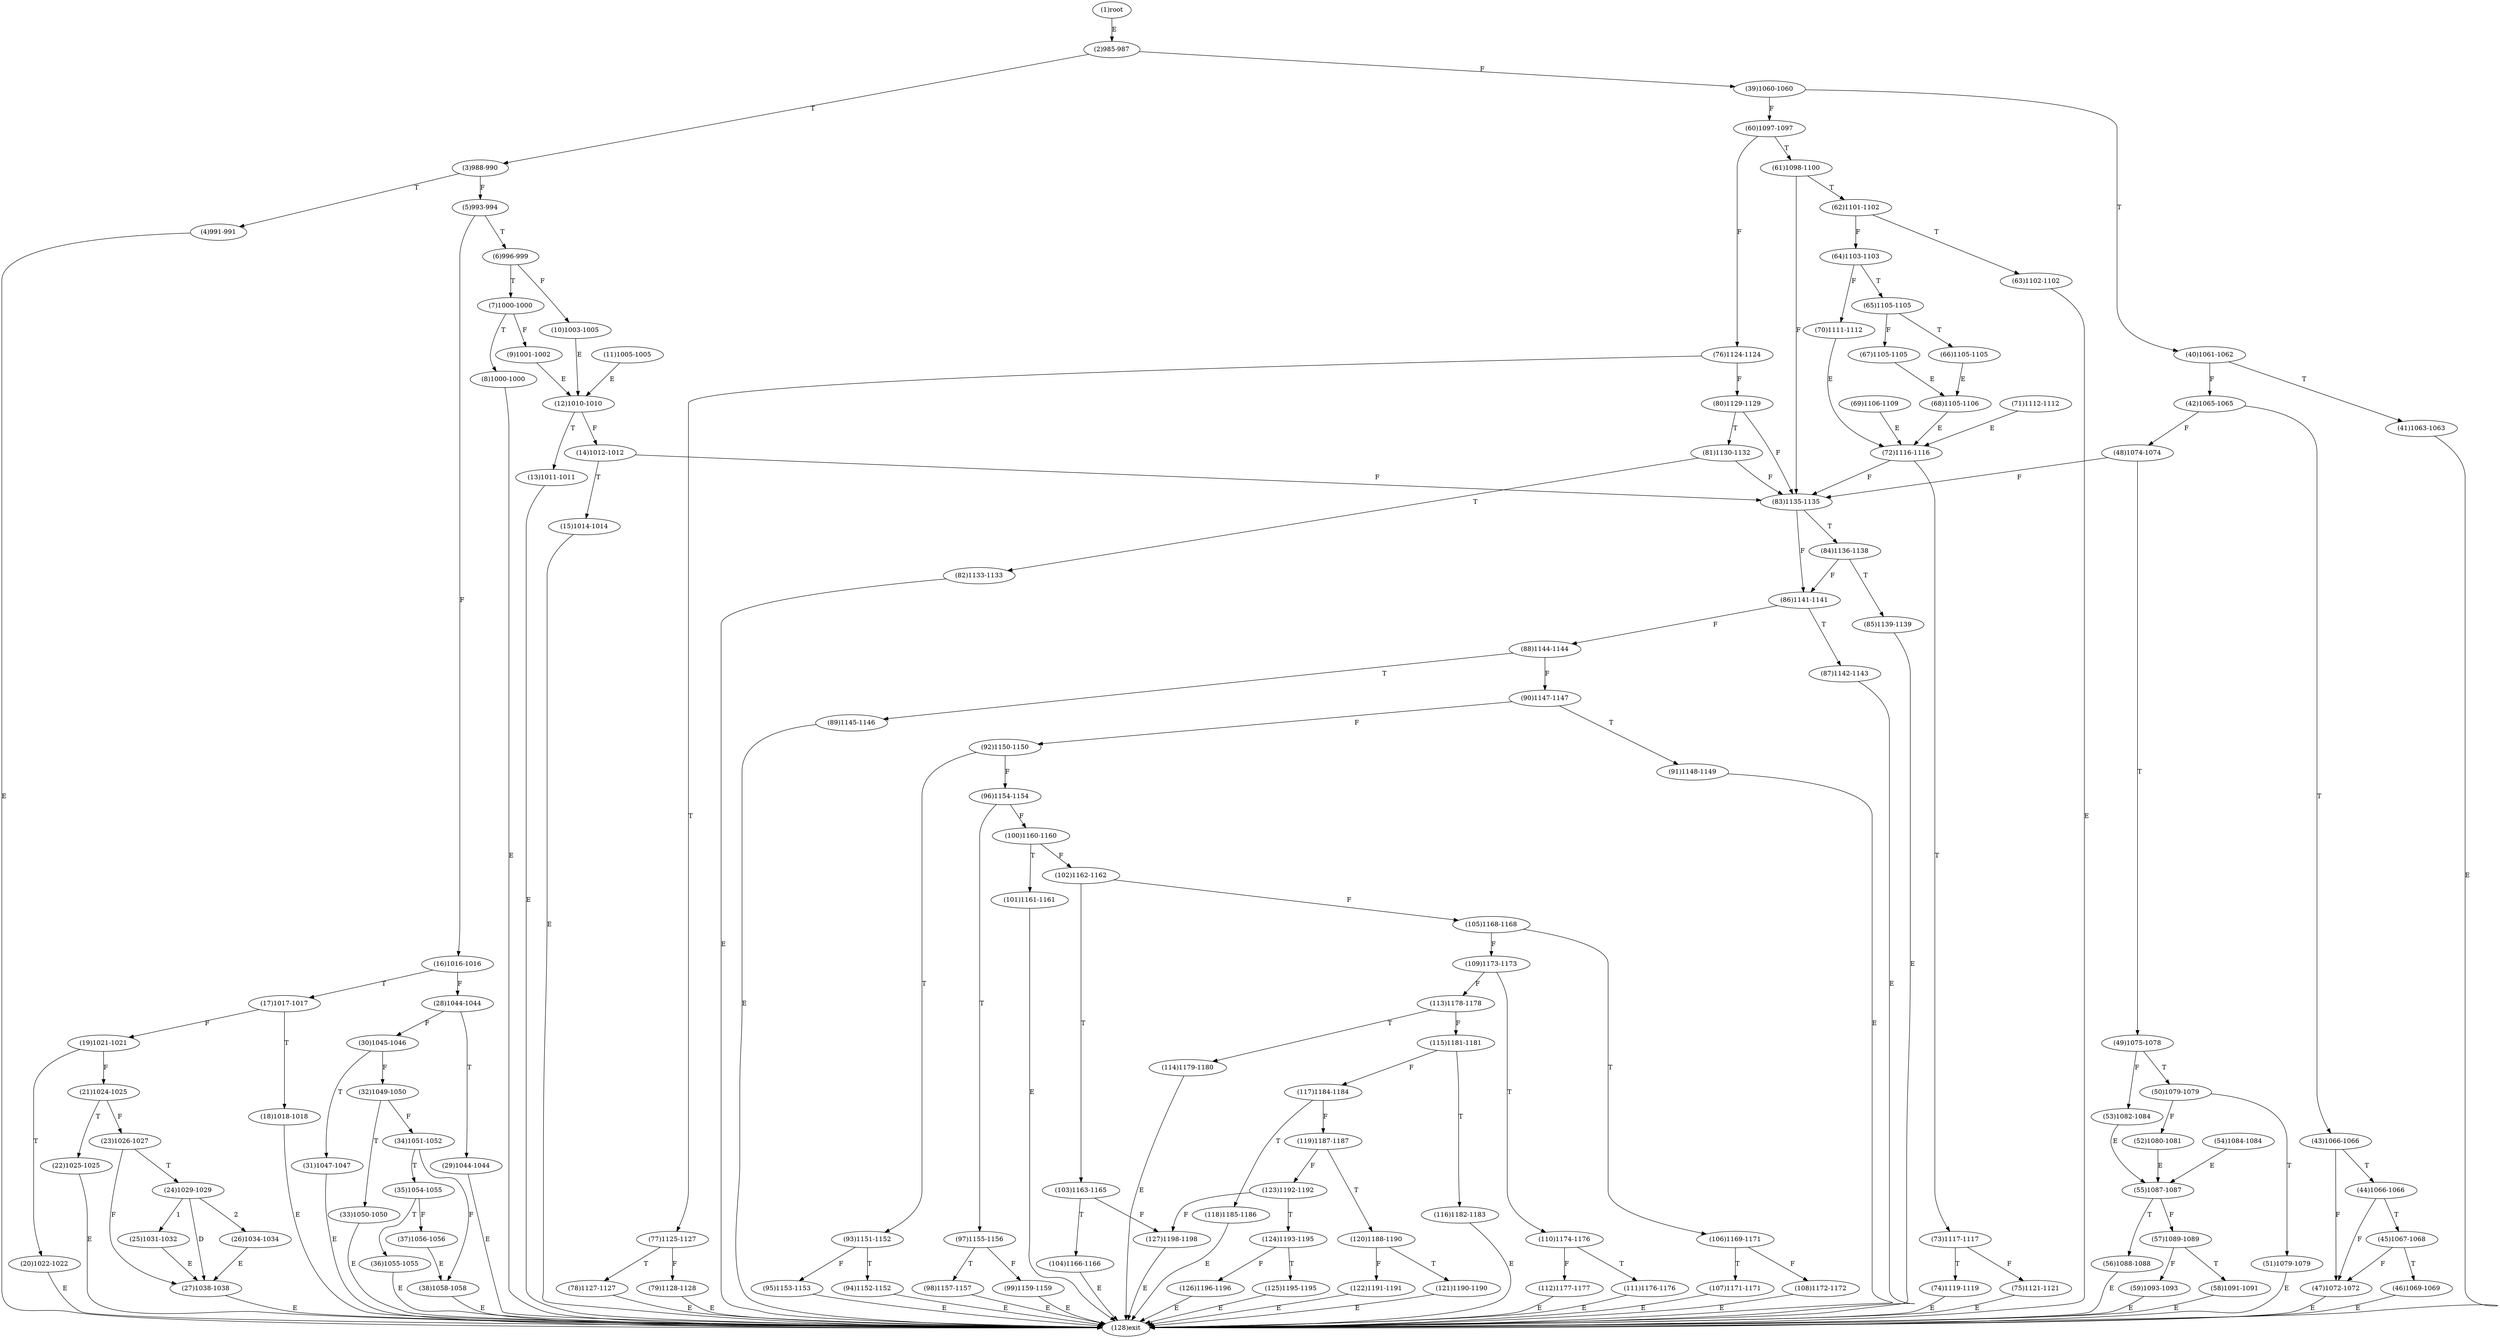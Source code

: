 digraph "" { 
1[ label="(1)root"];
2[ label="(2)985-987"];
3[ label="(3)988-990"];
4[ label="(4)991-991"];
5[ label="(5)993-994"];
6[ label="(6)996-999"];
7[ label="(7)1000-1000"];
8[ label="(8)1000-1000"];
9[ label="(9)1001-1002"];
10[ label="(10)1003-1005"];
11[ label="(11)1005-1005"];
12[ label="(12)1010-1010"];
13[ label="(13)1011-1011"];
14[ label="(14)1012-1012"];
15[ label="(15)1014-1014"];
17[ label="(17)1017-1017"];
16[ label="(16)1016-1016"];
19[ label="(19)1021-1021"];
18[ label="(18)1018-1018"];
21[ label="(21)1024-1025"];
20[ label="(20)1022-1022"];
23[ label="(23)1026-1027"];
22[ label="(22)1025-1025"];
25[ label="(25)1031-1032"];
24[ label="(24)1029-1029"];
27[ label="(27)1038-1038"];
26[ label="(26)1034-1034"];
29[ label="(29)1044-1044"];
28[ label="(28)1044-1044"];
31[ label="(31)1047-1047"];
30[ label="(30)1045-1046"];
34[ label="(34)1051-1052"];
35[ label="(35)1054-1055"];
32[ label="(32)1049-1050"];
33[ label="(33)1050-1050"];
38[ label="(38)1058-1058"];
39[ label="(39)1060-1060"];
36[ label="(36)1055-1055"];
37[ label="(37)1056-1056"];
42[ label="(42)1065-1065"];
43[ label="(43)1066-1066"];
40[ label="(40)1061-1062"];
41[ label="(41)1063-1063"];
46[ label="(46)1069-1069"];
47[ label="(47)1072-1072"];
44[ label="(44)1066-1066"];
45[ label="(45)1067-1068"];
51[ label="(51)1079-1079"];
50[ label="(50)1079-1079"];
49[ label="(49)1075-1078"];
48[ label="(48)1074-1074"];
55[ label="(55)1087-1087"];
54[ label="(54)1084-1084"];
53[ label="(53)1082-1084"];
52[ label="(52)1080-1081"];
59[ label="(59)1093-1093"];
58[ label="(58)1091-1091"];
57[ label="(57)1089-1089"];
56[ label="(56)1088-1088"];
63[ label="(63)1102-1102"];
62[ label="(62)1101-1102"];
61[ label="(61)1098-1100"];
60[ label="(60)1097-1097"];
68[ label="(68)1105-1106"];
69[ label="(69)1106-1109"];
70[ label="(70)1111-1112"];
71[ label="(71)1112-1112"];
64[ label="(64)1103-1103"];
65[ label="(65)1105-1105"];
66[ label="(66)1105-1105"];
67[ label="(67)1105-1105"];
76[ label="(76)1124-1124"];
77[ label="(77)1125-1127"];
78[ label="(78)1127-1127"];
79[ label="(79)1128-1128"];
72[ label="(72)1116-1116"];
73[ label="(73)1117-1117"];
74[ label="(74)1119-1119"];
75[ label="(75)1121-1121"];
85[ label="(85)1139-1139"];
84[ label="(84)1136-1138"];
87[ label="(87)1142-1143"];
86[ label="(86)1141-1141"];
81[ label="(81)1130-1132"];
80[ label="(80)1129-1129"];
83[ label="(83)1135-1135"];
82[ label="(82)1133-1133"];
93[ label="(93)1151-1152"];
92[ label="(92)1150-1150"];
95[ label="(95)1153-1153"];
94[ label="(94)1152-1152"];
89[ label="(89)1145-1146"];
88[ label="(88)1144-1144"];
91[ label="(91)1148-1149"];
90[ label="(90)1147-1147"];
102[ label="(102)1162-1162"];
103[ label="(103)1163-1165"];
100[ label="(100)1160-1160"];
101[ label="(101)1161-1161"];
98[ label="(98)1157-1157"];
99[ label="(99)1159-1159"];
96[ label="(96)1154-1154"];
97[ label="(97)1155-1156"];
110[ label="(110)1174-1176"];
111[ label="(111)1176-1176"];
108[ label="(108)1172-1172"];
109[ label="(109)1173-1173"];
106[ label="(106)1169-1171"];
107[ label="(107)1171-1171"];
104[ label="(104)1166-1166"];
105[ label="(105)1168-1168"];
119[ label="(119)1187-1187"];
118[ label="(118)1185-1186"];
117[ label="(117)1184-1184"];
116[ label="(116)1182-1183"];
115[ label="(115)1181-1181"];
114[ label="(114)1179-1180"];
113[ label="(113)1178-1178"];
112[ label="(112)1177-1177"];
127[ label="(127)1198-1198"];
126[ label="(126)1196-1196"];
125[ label="(125)1195-1195"];
124[ label="(124)1193-1195"];
123[ label="(123)1192-1192"];
122[ label="(122)1191-1191"];
121[ label="(121)1190-1190"];
120[ label="(120)1188-1190"];
128[ label="(128)exit"];
1->2[ label="E"];
2->39[ label="F"];
2->3[ label="T"];
3->5[ label="F"];
3->4[ label="T"];
4->128[ label="E"];
5->16[ label="F"];
5->6[ label="T"];
6->10[ label="F"];
6->7[ label="T"];
7->9[ label="F"];
7->8[ label="T"];
8->128[ label="E"];
9->12[ label="E"];
10->12[ label="E"];
11->12[ label="E"];
12->14[ label="F"];
12->13[ label="T"];
13->128[ label="E"];
14->83[ label="F"];
14->15[ label="T"];
15->128[ label="E"];
16->28[ label="F"];
16->17[ label="T"];
17->19[ label="F"];
17->18[ label="T"];
18->128[ label="E"];
19->21[ label="F"];
19->20[ label="T"];
20->128[ label="E"];
21->23[ label="F"];
21->22[ label="T"];
22->128[ label="E"];
23->27[ label="F"];
23->24[ label="T"];
24->25[ label="1"];
24->26[ label="2"];
24->27[ label="D"];
25->27[ label="E"];
26->27[ label="E"];
27->128[ label="E"];
28->30[ label="F"];
28->29[ label="T"];
29->128[ label="E"];
30->32[ label="F"];
30->31[ label="T"];
31->128[ label="E"];
32->34[ label="F"];
32->33[ label="T"];
33->128[ label="E"];
34->38[ label="F"];
34->35[ label="T"];
35->37[ label="F"];
35->36[ label="T"];
36->128[ label="E"];
37->38[ label="E"];
38->128[ label="E"];
39->60[ label="F"];
39->40[ label="T"];
40->42[ label="F"];
40->41[ label="T"];
41->128[ label="E"];
42->48[ label="F"];
42->43[ label="T"];
43->47[ label="F"];
43->44[ label="T"];
44->47[ label="F"];
44->45[ label="T"];
45->47[ label="F"];
45->46[ label="T"];
46->128[ label="E"];
47->128[ label="E"];
48->83[ label="F"];
48->49[ label="T"];
49->53[ label="F"];
49->50[ label="T"];
50->52[ label="F"];
50->51[ label="T"];
51->128[ label="E"];
52->55[ label="E"];
53->55[ label="E"];
54->55[ label="E"];
55->57[ label="F"];
55->56[ label="T"];
56->128[ label="E"];
57->59[ label="F"];
57->58[ label="T"];
58->128[ label="E"];
59->128[ label="E"];
60->76[ label="F"];
60->61[ label="T"];
61->83[ label="F"];
61->62[ label="T"];
62->64[ label="F"];
62->63[ label="T"];
63->128[ label="E"];
64->70[ label="F"];
64->65[ label="T"];
65->67[ label="F"];
65->66[ label="T"];
66->68[ label="E"];
67->68[ label="E"];
68->72[ label="E"];
69->72[ label="E"];
70->72[ label="E"];
71->72[ label="E"];
72->83[ label="F"];
72->73[ label="T"];
73->75[ label="F"];
73->74[ label="T"];
74->128[ label="E"];
75->128[ label="E"];
76->80[ label="F"];
76->77[ label="T"];
77->79[ label="F"];
77->78[ label="T"];
78->128[ label="E"];
79->128[ label="E"];
80->83[ label="F"];
80->81[ label="T"];
81->83[ label="F"];
81->82[ label="T"];
82->128[ label="E"];
83->86[ label="F"];
83->84[ label="T"];
84->86[ label="F"];
84->85[ label="T"];
85->128[ label="E"];
86->88[ label="F"];
86->87[ label="T"];
87->128[ label="E"];
88->90[ label="F"];
88->89[ label="T"];
89->128[ label="E"];
90->92[ label="F"];
90->91[ label="T"];
91->128[ label="E"];
92->96[ label="F"];
92->93[ label="T"];
93->95[ label="F"];
93->94[ label="T"];
94->128[ label="E"];
95->128[ label="E"];
96->100[ label="F"];
96->97[ label="T"];
97->99[ label="F"];
97->98[ label="T"];
98->128[ label="E"];
99->128[ label="E"];
100->102[ label="F"];
100->101[ label="T"];
101->128[ label="E"];
102->105[ label="F"];
102->103[ label="T"];
103->127[ label="F"];
103->104[ label="T"];
104->128[ label="E"];
105->109[ label="F"];
105->106[ label="T"];
106->108[ label="F"];
106->107[ label="T"];
107->128[ label="E"];
108->128[ label="E"];
109->113[ label="F"];
109->110[ label="T"];
110->112[ label="F"];
110->111[ label="T"];
111->128[ label="E"];
112->128[ label="E"];
113->115[ label="F"];
113->114[ label="T"];
114->128[ label="E"];
115->117[ label="F"];
115->116[ label="T"];
116->128[ label="E"];
117->119[ label="F"];
117->118[ label="T"];
118->128[ label="E"];
119->123[ label="F"];
119->120[ label="T"];
120->122[ label="F"];
120->121[ label="T"];
121->128[ label="E"];
122->128[ label="E"];
123->127[ label="F"];
123->124[ label="T"];
124->126[ label="F"];
124->125[ label="T"];
125->128[ label="E"];
126->128[ label="E"];
127->128[ label="E"];
}